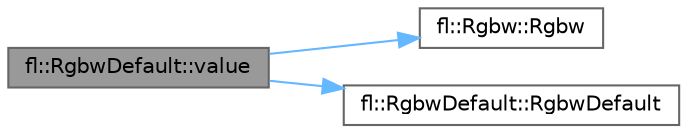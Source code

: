 digraph "fl::RgbwDefault::value"
{
 // INTERACTIVE_SVG=YES
 // LATEX_PDF_SIZE
  bgcolor="transparent";
  edge [fontname=Helvetica,fontsize=10,labelfontname=Helvetica,labelfontsize=10];
  node [fontname=Helvetica,fontsize=10,shape=box,height=0.2,width=0.4];
  rankdir="LR";
  Node1 [id="Node000001",label="fl::RgbwDefault::value",height=0.2,width=0.4,color="gray40", fillcolor="grey60", style="filled", fontcolor="black",tooltip=" "];
  Node1 -> Node2 [id="edge1_Node000001_Node000002",color="steelblue1",style="solid",tooltip=" "];
  Node2 [id="Node000002",label="fl::Rgbw::Rgbw",height=0.2,width=0.4,color="grey40", fillcolor="white", style="filled",URL="$d7/d27/structfl_1_1_rgbw_ab927b83bdc75e095b7bfc8dd936f3cbf.html#ab927b83bdc75e095b7bfc8dd936f3cbf",tooltip=" "];
  Node1 -> Node3 [id="edge2_Node000001_Node000003",color="steelblue1",style="solid",tooltip=" "];
  Node3 [id="Node000003",label="fl::RgbwDefault::RgbwDefault",height=0.2,width=0.4,color="grey40", fillcolor="white", style="filled",URL="$dc/da6/structfl_1_1_rgbw_default_aa229bdbb66a4de42ae1ae6ad2878c10e.html#aa229bdbb66a4de42ae1ae6ad2878c10e",tooltip=" "];
}
